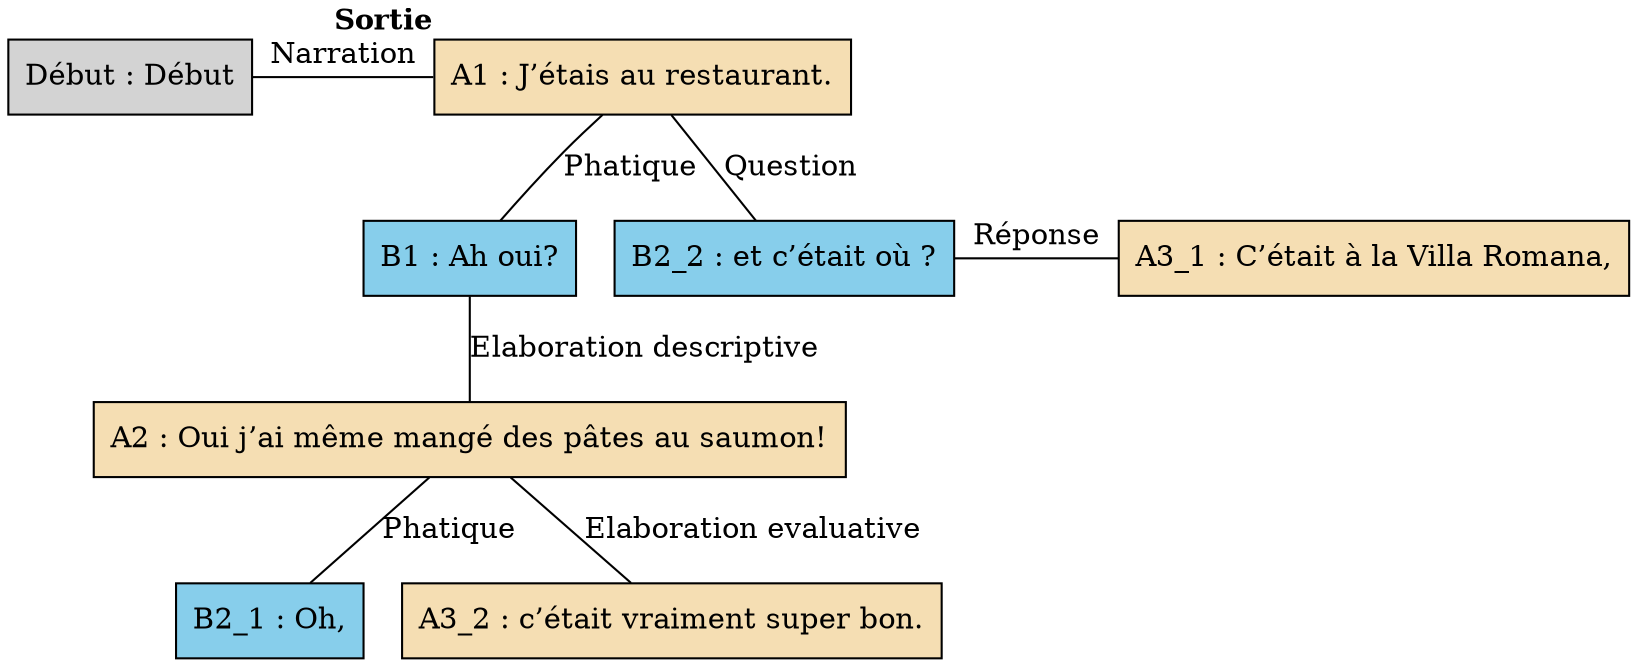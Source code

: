 digraph E04 {
	node [shape=box style=filled]
	"Début" [label="Début : Début" xlabel=""]
	A1 [label="A1 : J’étais au restaurant." fillcolor=wheat xlabel=<<B>Sortie</B>>]
	B1 [label="B1 : Ah oui?" fillcolor=skyblue xlabel=""]
	A2 [label="A2 : Oui j’ai même mangé des pâtes au saumon!" fillcolor=wheat xlabel=""]
	B2_1 [label="B2_1 : Oh," fillcolor=skyblue xlabel=""]
	B2_2 [label="B2_2 : et c’était où ?" fillcolor=skyblue xlabel=""]
	A3_1 [label="A3_1 : C’était à la Villa Romana," fillcolor=wheat xlabel=""]
	A3_2 [label="A3_2 : c’était vraiment super bon." fillcolor=wheat xlabel=""]
	{
		rank=same
		"Début"
		A1
		"Début" -> A1 [label=Narration dir=none]
	}
	A1 -> B1 [label=Phatique dir=none]
	B1 -> A2 [label="Elaboration descriptive" dir=none]
	A2 -> B2_1 [label=Phatique dir=none]
	A1 -> B2_2 [label=Question dir=none]
	{
		rank=same
		B2_2
		A3_1
		B2_2 -> A3_1 [label="Réponse" dir=none]
	}
	A2 -> A3_2 [label="Elaboration evaluative" dir=none]
}

